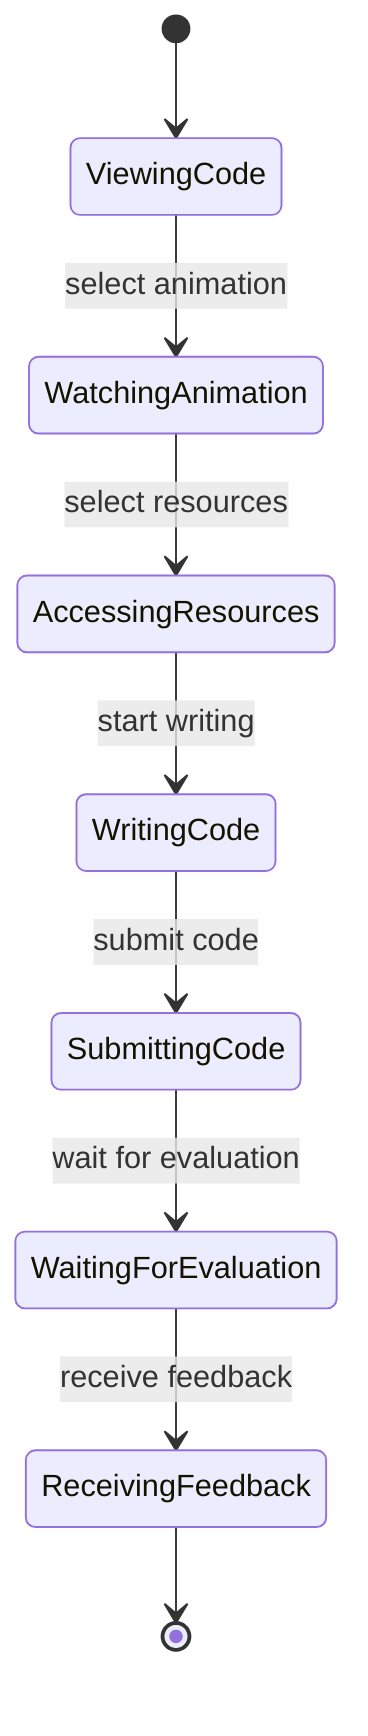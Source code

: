 stateDiagram-v2
    [*] --> ViewingCode
    ViewingCode --> WatchingAnimation : select animation
    WatchingAnimation --> AccessingResources : select resources
    AccessingResources --> WritingCode : start writing
    WritingCode --> SubmittingCode : submit code
    SubmittingCode --> WaitingForEvaluation : wait for evaluation
    WaitingForEvaluation --> ReceivingFeedback : receive feedback
    ReceivingFeedback --> [*]